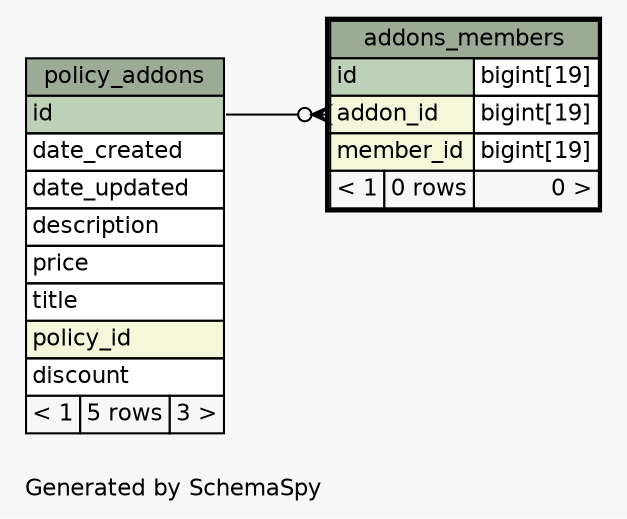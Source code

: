 // dot 6.0.1 on Linux 5.19.13-zen1-1-zen
// SchemaSpy rev 590
digraph "oneDegreeRelationshipsDiagram" {
  graph [
    rankdir="RL"
    bgcolor="#f7f7f7"
    label="\nGenerated by SchemaSpy"
    labeljust="l"
    nodesep="0.18"
    ranksep="0.46"
    fontname="Helvetica"
    fontsize="11"
  ];
  node [
    fontname="Helvetica"
    fontsize="11"
    shape="plaintext"
  ];
  edge [
    arrowsize="0.8"
  ];
  "addons_members":"addon_id":w -> "policy_addons":"id":e [arrowhead=none dir=back arrowtail=crowodot];
  "addons_members" [
    label=<
    <TABLE BORDER="2" CELLBORDER="1" CELLSPACING="0" BGCOLOR="#ffffff">
      <TR><TD COLSPAN="3" BGCOLOR="#9bab96" ALIGN="CENTER">addons_members</TD></TR>
      <TR><TD PORT="id" COLSPAN="2" BGCOLOR="#bed1b8" ALIGN="LEFT">id</TD><TD PORT="id.type" ALIGN="LEFT">bigint[19]</TD></TR>
      <TR><TD PORT="addon_id" COLSPAN="2" BGCOLOR="#f4f7da" ALIGN="LEFT">addon_id</TD><TD PORT="addon_id.type" ALIGN="LEFT">bigint[19]</TD></TR>
      <TR><TD PORT="member_id" COLSPAN="2" BGCOLOR="#f4f7da" ALIGN="LEFT">member_id</TD><TD PORT="member_id.type" ALIGN="LEFT">bigint[19]</TD></TR>
      <TR><TD ALIGN="LEFT" BGCOLOR="#f7f7f7">&lt; 1</TD><TD ALIGN="RIGHT" BGCOLOR="#f7f7f7">0 rows</TD><TD ALIGN="RIGHT" BGCOLOR="#f7f7f7">0 &gt;</TD></TR>
    </TABLE>>
    URL="addons_members.html"
    tooltip="addons_members"
  ];
  "policy_addons" [
    label=<
    <TABLE BORDER="0" CELLBORDER="1" CELLSPACING="0" BGCOLOR="#ffffff">
      <TR><TD COLSPAN="3" BGCOLOR="#9bab96" ALIGN="CENTER">policy_addons</TD></TR>
      <TR><TD PORT="id" COLSPAN="3" BGCOLOR="#bed1b8" ALIGN="LEFT">id</TD></TR>
      <TR><TD PORT="date_created" COLSPAN="3" ALIGN="LEFT">date_created</TD></TR>
      <TR><TD PORT="date_updated" COLSPAN="3" ALIGN="LEFT">date_updated</TD></TR>
      <TR><TD PORT="description" COLSPAN="3" ALIGN="LEFT">description</TD></TR>
      <TR><TD PORT="price" COLSPAN="3" ALIGN="LEFT">price</TD></TR>
      <TR><TD PORT="title" COLSPAN="3" ALIGN="LEFT">title</TD></TR>
      <TR><TD PORT="policy_id" COLSPAN="3" BGCOLOR="#f4f7da" ALIGN="LEFT">policy_id</TD></TR>
      <TR><TD PORT="discount" COLSPAN="3" ALIGN="LEFT">discount</TD></TR>
      <TR><TD ALIGN="LEFT" BGCOLOR="#f7f7f7">&lt; 1</TD><TD ALIGN="RIGHT" BGCOLOR="#f7f7f7">5 rows</TD><TD ALIGN="RIGHT" BGCOLOR="#f7f7f7">3 &gt;</TD></TR>
    </TABLE>>
    URL="policy_addons.html"
    tooltip="policy_addons"
  ];
}
